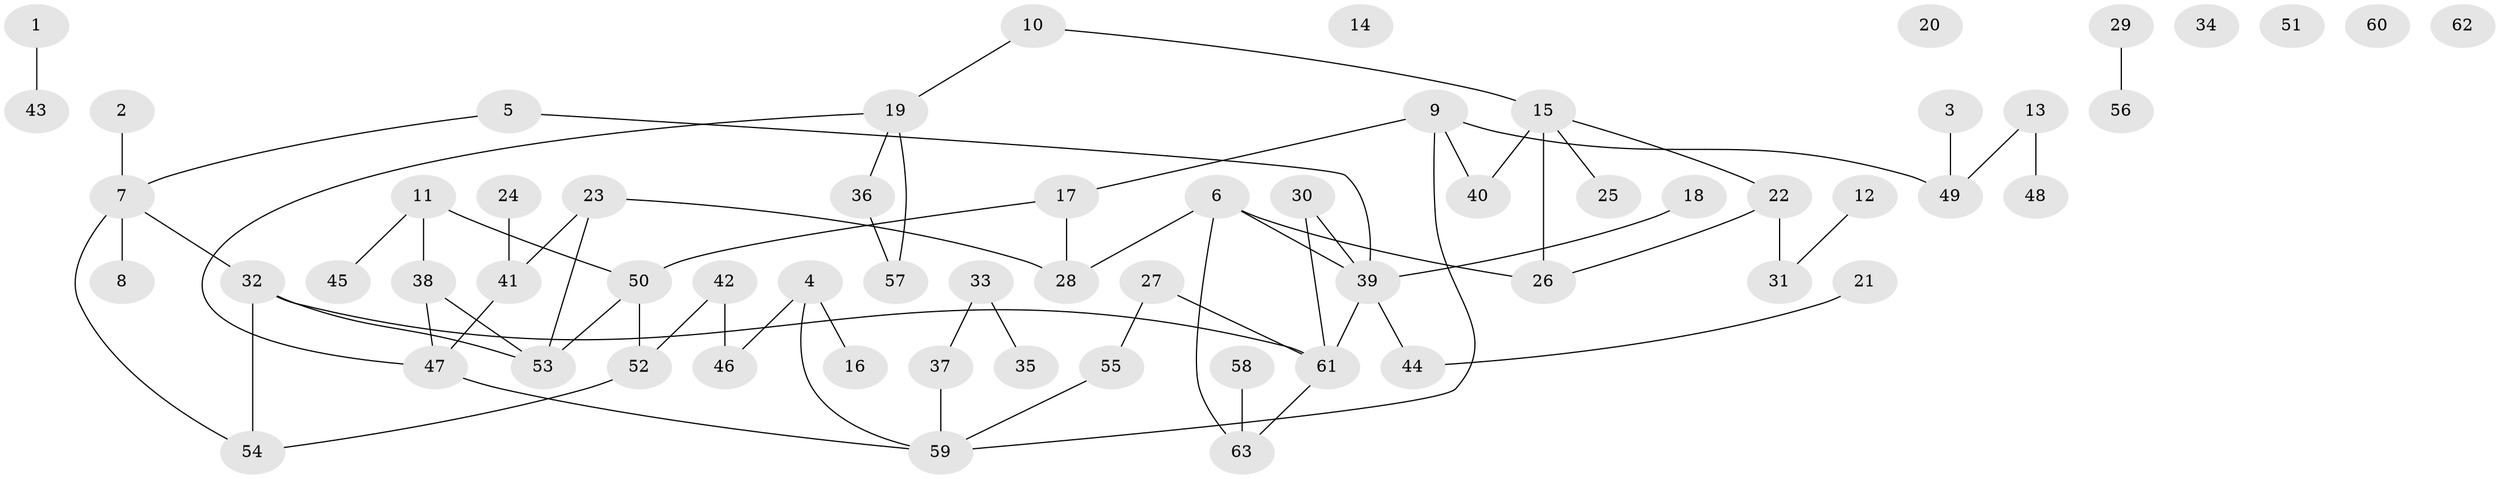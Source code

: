 // Generated by graph-tools (version 1.1) at 2025/13/03/09/25 04:13:08]
// undirected, 63 vertices, 70 edges
graph export_dot {
graph [start="1"]
  node [color=gray90,style=filled];
  1;
  2;
  3;
  4;
  5;
  6;
  7;
  8;
  9;
  10;
  11;
  12;
  13;
  14;
  15;
  16;
  17;
  18;
  19;
  20;
  21;
  22;
  23;
  24;
  25;
  26;
  27;
  28;
  29;
  30;
  31;
  32;
  33;
  34;
  35;
  36;
  37;
  38;
  39;
  40;
  41;
  42;
  43;
  44;
  45;
  46;
  47;
  48;
  49;
  50;
  51;
  52;
  53;
  54;
  55;
  56;
  57;
  58;
  59;
  60;
  61;
  62;
  63;
  1 -- 43;
  2 -- 7;
  3 -- 49;
  4 -- 16;
  4 -- 46;
  4 -- 59;
  5 -- 7;
  5 -- 39;
  6 -- 26;
  6 -- 28;
  6 -- 39;
  6 -- 63;
  7 -- 8;
  7 -- 32;
  7 -- 54;
  9 -- 17;
  9 -- 40;
  9 -- 49;
  9 -- 59;
  10 -- 15;
  10 -- 19;
  11 -- 38;
  11 -- 45;
  11 -- 50;
  12 -- 31;
  13 -- 48;
  13 -- 49;
  15 -- 22;
  15 -- 25;
  15 -- 26;
  15 -- 40;
  17 -- 28;
  17 -- 50;
  18 -- 39;
  19 -- 36;
  19 -- 47;
  19 -- 57;
  21 -- 44;
  22 -- 26;
  22 -- 31;
  23 -- 28;
  23 -- 41;
  23 -- 53;
  24 -- 41;
  27 -- 55;
  27 -- 61;
  29 -- 56;
  30 -- 39;
  30 -- 61;
  32 -- 53;
  32 -- 54;
  32 -- 61;
  33 -- 35;
  33 -- 37;
  36 -- 57;
  37 -- 59;
  38 -- 47;
  38 -- 53;
  39 -- 44;
  39 -- 61;
  41 -- 47;
  42 -- 46;
  42 -- 52;
  47 -- 59;
  50 -- 52;
  50 -- 53;
  52 -- 54;
  55 -- 59;
  58 -- 63;
  61 -- 63;
}
